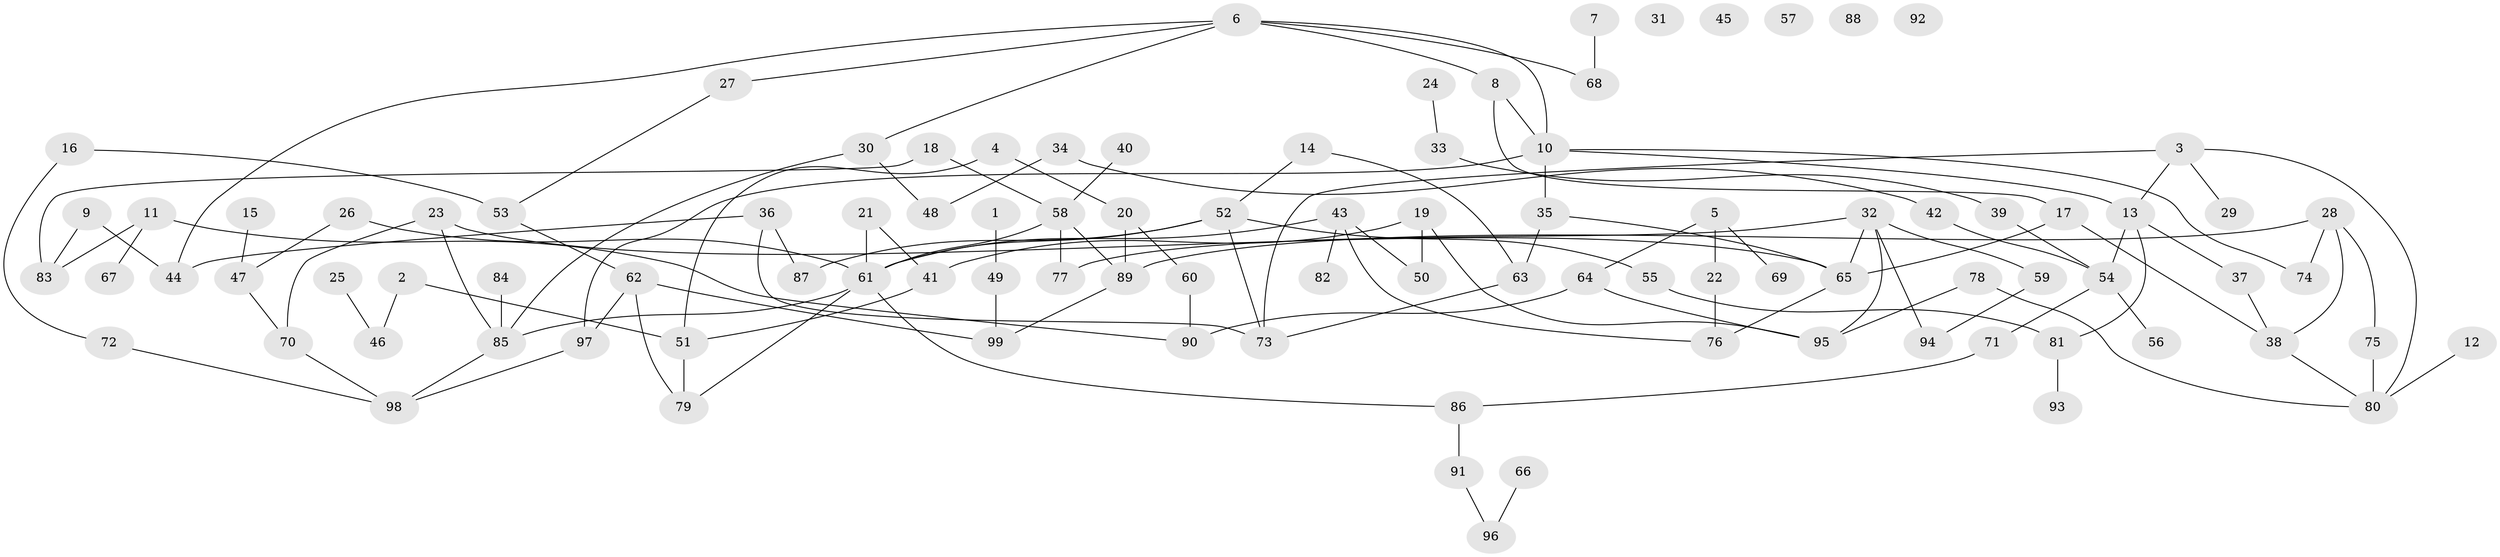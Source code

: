// coarse degree distribution, {5: 0.06896551724137931, 0: 0.1724137931034483, 1: 0.27586206896551724, 2: 0.13793103448275862, 3: 0.13793103448275862, 4: 0.13793103448275862, 11: 0.034482758620689655, 9: 0.034482758620689655}
// Generated by graph-tools (version 1.1) at 2025/42/03/04/25 21:42:39]
// undirected, 99 vertices, 128 edges
graph export_dot {
graph [start="1"]
  node [color=gray90,style=filled];
  1;
  2;
  3;
  4;
  5;
  6;
  7;
  8;
  9;
  10;
  11;
  12;
  13;
  14;
  15;
  16;
  17;
  18;
  19;
  20;
  21;
  22;
  23;
  24;
  25;
  26;
  27;
  28;
  29;
  30;
  31;
  32;
  33;
  34;
  35;
  36;
  37;
  38;
  39;
  40;
  41;
  42;
  43;
  44;
  45;
  46;
  47;
  48;
  49;
  50;
  51;
  52;
  53;
  54;
  55;
  56;
  57;
  58;
  59;
  60;
  61;
  62;
  63;
  64;
  65;
  66;
  67;
  68;
  69;
  70;
  71;
  72;
  73;
  74;
  75;
  76;
  77;
  78;
  79;
  80;
  81;
  82;
  83;
  84;
  85;
  86;
  87;
  88;
  89;
  90;
  91;
  92;
  93;
  94;
  95;
  96;
  97;
  98;
  99;
  1 -- 49;
  2 -- 46;
  2 -- 51;
  3 -- 13;
  3 -- 29;
  3 -- 73;
  3 -- 80;
  4 -- 20;
  4 -- 51;
  5 -- 22;
  5 -- 64;
  5 -- 69;
  6 -- 8;
  6 -- 10;
  6 -- 27;
  6 -- 30;
  6 -- 44;
  6 -- 68;
  7 -- 68;
  8 -- 10;
  8 -- 17;
  9 -- 44;
  9 -- 83;
  10 -- 13;
  10 -- 35;
  10 -- 74;
  10 -- 97;
  11 -- 67;
  11 -- 83;
  11 -- 90;
  12 -- 80;
  13 -- 37;
  13 -- 54;
  13 -- 81;
  14 -- 52;
  14 -- 63;
  15 -- 47;
  16 -- 53;
  16 -- 72;
  17 -- 38;
  17 -- 65;
  18 -- 58;
  18 -- 83;
  19 -- 41;
  19 -- 50;
  19 -- 95;
  20 -- 60;
  20 -- 89;
  21 -- 41;
  21 -- 61;
  22 -- 76;
  23 -- 65;
  23 -- 70;
  23 -- 85;
  24 -- 33;
  25 -- 46;
  26 -- 47;
  26 -- 61;
  27 -- 53;
  28 -- 38;
  28 -- 74;
  28 -- 75;
  28 -- 89;
  30 -- 48;
  30 -- 85;
  32 -- 59;
  32 -- 65;
  32 -- 77;
  32 -- 94;
  32 -- 95;
  33 -- 39;
  34 -- 42;
  34 -- 48;
  35 -- 63;
  35 -- 65;
  36 -- 44;
  36 -- 73;
  36 -- 87;
  37 -- 38;
  38 -- 80;
  39 -- 54;
  40 -- 58;
  41 -- 51;
  42 -- 54;
  43 -- 50;
  43 -- 61;
  43 -- 76;
  43 -- 82;
  47 -- 70;
  49 -- 99;
  51 -- 79;
  52 -- 55;
  52 -- 61;
  52 -- 73;
  52 -- 87;
  53 -- 62;
  54 -- 56;
  54 -- 71;
  55 -- 81;
  58 -- 61;
  58 -- 77;
  58 -- 89;
  59 -- 94;
  60 -- 90;
  61 -- 79;
  61 -- 85;
  61 -- 86;
  62 -- 79;
  62 -- 97;
  62 -- 99;
  63 -- 73;
  64 -- 90;
  64 -- 95;
  65 -- 76;
  66 -- 96;
  70 -- 98;
  71 -- 86;
  72 -- 98;
  75 -- 80;
  78 -- 80;
  78 -- 95;
  81 -- 93;
  84 -- 85;
  85 -- 98;
  86 -- 91;
  89 -- 99;
  91 -- 96;
  97 -- 98;
}

